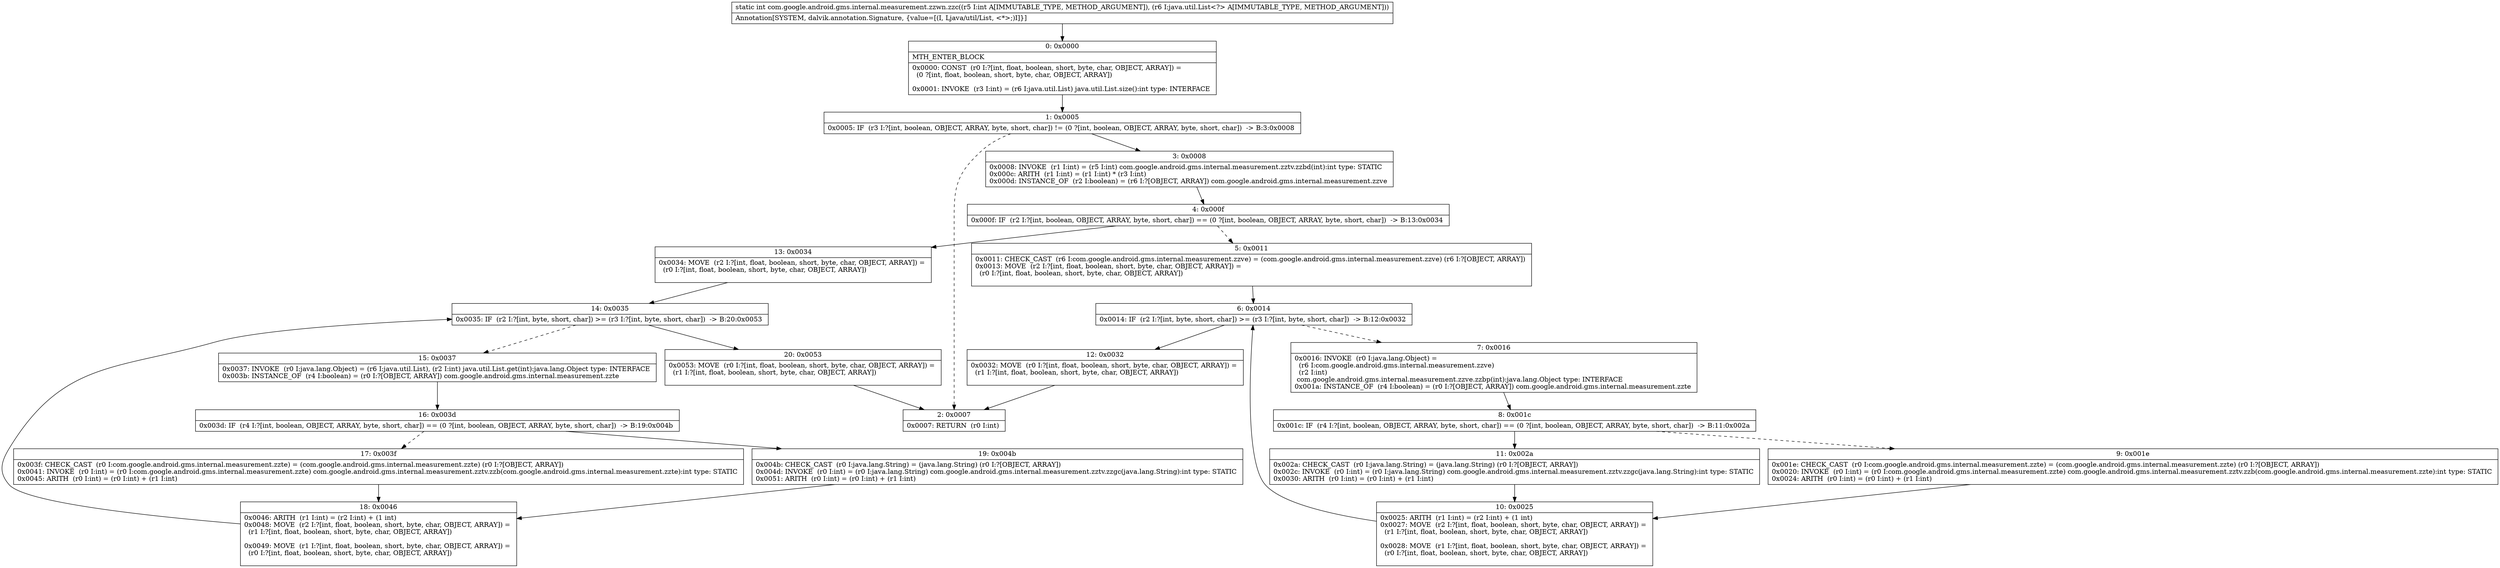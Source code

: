 digraph "CFG forcom.google.android.gms.internal.measurement.zzwn.zzc(ILjava\/util\/List;)I" {
Node_0 [shape=record,label="{0\:\ 0x0000|MTH_ENTER_BLOCK\l|0x0000: CONST  (r0 I:?[int, float, boolean, short, byte, char, OBJECT, ARRAY]) = \l  (0 ?[int, float, boolean, short, byte, char, OBJECT, ARRAY])\l \l0x0001: INVOKE  (r3 I:int) = (r6 I:java.util.List) java.util.List.size():int type: INTERFACE \l}"];
Node_1 [shape=record,label="{1\:\ 0x0005|0x0005: IF  (r3 I:?[int, boolean, OBJECT, ARRAY, byte, short, char]) != (0 ?[int, boolean, OBJECT, ARRAY, byte, short, char])  \-\> B:3:0x0008 \l}"];
Node_2 [shape=record,label="{2\:\ 0x0007|0x0007: RETURN  (r0 I:int) \l}"];
Node_3 [shape=record,label="{3\:\ 0x0008|0x0008: INVOKE  (r1 I:int) = (r5 I:int) com.google.android.gms.internal.measurement.zztv.zzbd(int):int type: STATIC \l0x000c: ARITH  (r1 I:int) = (r1 I:int) * (r3 I:int) \l0x000d: INSTANCE_OF  (r2 I:boolean) = (r6 I:?[OBJECT, ARRAY]) com.google.android.gms.internal.measurement.zzve \l}"];
Node_4 [shape=record,label="{4\:\ 0x000f|0x000f: IF  (r2 I:?[int, boolean, OBJECT, ARRAY, byte, short, char]) == (0 ?[int, boolean, OBJECT, ARRAY, byte, short, char])  \-\> B:13:0x0034 \l}"];
Node_5 [shape=record,label="{5\:\ 0x0011|0x0011: CHECK_CAST  (r6 I:com.google.android.gms.internal.measurement.zzve) = (com.google.android.gms.internal.measurement.zzve) (r6 I:?[OBJECT, ARRAY]) \l0x0013: MOVE  (r2 I:?[int, float, boolean, short, byte, char, OBJECT, ARRAY]) = \l  (r0 I:?[int, float, boolean, short, byte, char, OBJECT, ARRAY])\l \l}"];
Node_6 [shape=record,label="{6\:\ 0x0014|0x0014: IF  (r2 I:?[int, byte, short, char]) \>= (r3 I:?[int, byte, short, char])  \-\> B:12:0x0032 \l}"];
Node_7 [shape=record,label="{7\:\ 0x0016|0x0016: INVOKE  (r0 I:java.lang.Object) = \l  (r6 I:com.google.android.gms.internal.measurement.zzve)\l  (r2 I:int)\l com.google.android.gms.internal.measurement.zzve.zzbp(int):java.lang.Object type: INTERFACE \l0x001a: INSTANCE_OF  (r4 I:boolean) = (r0 I:?[OBJECT, ARRAY]) com.google.android.gms.internal.measurement.zzte \l}"];
Node_8 [shape=record,label="{8\:\ 0x001c|0x001c: IF  (r4 I:?[int, boolean, OBJECT, ARRAY, byte, short, char]) == (0 ?[int, boolean, OBJECT, ARRAY, byte, short, char])  \-\> B:11:0x002a \l}"];
Node_9 [shape=record,label="{9\:\ 0x001e|0x001e: CHECK_CAST  (r0 I:com.google.android.gms.internal.measurement.zzte) = (com.google.android.gms.internal.measurement.zzte) (r0 I:?[OBJECT, ARRAY]) \l0x0020: INVOKE  (r0 I:int) = (r0 I:com.google.android.gms.internal.measurement.zzte) com.google.android.gms.internal.measurement.zztv.zzb(com.google.android.gms.internal.measurement.zzte):int type: STATIC \l0x0024: ARITH  (r0 I:int) = (r0 I:int) + (r1 I:int) \l}"];
Node_10 [shape=record,label="{10\:\ 0x0025|0x0025: ARITH  (r1 I:int) = (r2 I:int) + (1 int) \l0x0027: MOVE  (r2 I:?[int, float, boolean, short, byte, char, OBJECT, ARRAY]) = \l  (r1 I:?[int, float, boolean, short, byte, char, OBJECT, ARRAY])\l \l0x0028: MOVE  (r1 I:?[int, float, boolean, short, byte, char, OBJECT, ARRAY]) = \l  (r0 I:?[int, float, boolean, short, byte, char, OBJECT, ARRAY])\l \l}"];
Node_11 [shape=record,label="{11\:\ 0x002a|0x002a: CHECK_CAST  (r0 I:java.lang.String) = (java.lang.String) (r0 I:?[OBJECT, ARRAY]) \l0x002c: INVOKE  (r0 I:int) = (r0 I:java.lang.String) com.google.android.gms.internal.measurement.zztv.zzgc(java.lang.String):int type: STATIC \l0x0030: ARITH  (r0 I:int) = (r0 I:int) + (r1 I:int) \l}"];
Node_12 [shape=record,label="{12\:\ 0x0032|0x0032: MOVE  (r0 I:?[int, float, boolean, short, byte, char, OBJECT, ARRAY]) = \l  (r1 I:?[int, float, boolean, short, byte, char, OBJECT, ARRAY])\l \l}"];
Node_13 [shape=record,label="{13\:\ 0x0034|0x0034: MOVE  (r2 I:?[int, float, boolean, short, byte, char, OBJECT, ARRAY]) = \l  (r0 I:?[int, float, boolean, short, byte, char, OBJECT, ARRAY])\l \l}"];
Node_14 [shape=record,label="{14\:\ 0x0035|0x0035: IF  (r2 I:?[int, byte, short, char]) \>= (r3 I:?[int, byte, short, char])  \-\> B:20:0x0053 \l}"];
Node_15 [shape=record,label="{15\:\ 0x0037|0x0037: INVOKE  (r0 I:java.lang.Object) = (r6 I:java.util.List), (r2 I:int) java.util.List.get(int):java.lang.Object type: INTERFACE \l0x003b: INSTANCE_OF  (r4 I:boolean) = (r0 I:?[OBJECT, ARRAY]) com.google.android.gms.internal.measurement.zzte \l}"];
Node_16 [shape=record,label="{16\:\ 0x003d|0x003d: IF  (r4 I:?[int, boolean, OBJECT, ARRAY, byte, short, char]) == (0 ?[int, boolean, OBJECT, ARRAY, byte, short, char])  \-\> B:19:0x004b \l}"];
Node_17 [shape=record,label="{17\:\ 0x003f|0x003f: CHECK_CAST  (r0 I:com.google.android.gms.internal.measurement.zzte) = (com.google.android.gms.internal.measurement.zzte) (r0 I:?[OBJECT, ARRAY]) \l0x0041: INVOKE  (r0 I:int) = (r0 I:com.google.android.gms.internal.measurement.zzte) com.google.android.gms.internal.measurement.zztv.zzb(com.google.android.gms.internal.measurement.zzte):int type: STATIC \l0x0045: ARITH  (r0 I:int) = (r0 I:int) + (r1 I:int) \l}"];
Node_18 [shape=record,label="{18\:\ 0x0046|0x0046: ARITH  (r1 I:int) = (r2 I:int) + (1 int) \l0x0048: MOVE  (r2 I:?[int, float, boolean, short, byte, char, OBJECT, ARRAY]) = \l  (r1 I:?[int, float, boolean, short, byte, char, OBJECT, ARRAY])\l \l0x0049: MOVE  (r1 I:?[int, float, boolean, short, byte, char, OBJECT, ARRAY]) = \l  (r0 I:?[int, float, boolean, short, byte, char, OBJECT, ARRAY])\l \l}"];
Node_19 [shape=record,label="{19\:\ 0x004b|0x004b: CHECK_CAST  (r0 I:java.lang.String) = (java.lang.String) (r0 I:?[OBJECT, ARRAY]) \l0x004d: INVOKE  (r0 I:int) = (r0 I:java.lang.String) com.google.android.gms.internal.measurement.zztv.zzgc(java.lang.String):int type: STATIC \l0x0051: ARITH  (r0 I:int) = (r0 I:int) + (r1 I:int) \l}"];
Node_20 [shape=record,label="{20\:\ 0x0053|0x0053: MOVE  (r0 I:?[int, float, boolean, short, byte, char, OBJECT, ARRAY]) = \l  (r1 I:?[int, float, boolean, short, byte, char, OBJECT, ARRAY])\l \l}"];
MethodNode[shape=record,label="{static int com.google.android.gms.internal.measurement.zzwn.zzc((r5 I:int A[IMMUTABLE_TYPE, METHOD_ARGUMENT]), (r6 I:java.util.List\<?\> A[IMMUTABLE_TYPE, METHOD_ARGUMENT]))  | Annotation[SYSTEM, dalvik.annotation.Signature, \{value=[(I, Ljava\/util\/List, \<*\>;)I]\}]\l}"];
MethodNode -> Node_0;
Node_0 -> Node_1;
Node_1 -> Node_2[style=dashed];
Node_1 -> Node_3;
Node_3 -> Node_4;
Node_4 -> Node_5[style=dashed];
Node_4 -> Node_13;
Node_5 -> Node_6;
Node_6 -> Node_7[style=dashed];
Node_6 -> Node_12;
Node_7 -> Node_8;
Node_8 -> Node_9[style=dashed];
Node_8 -> Node_11;
Node_9 -> Node_10;
Node_10 -> Node_6;
Node_11 -> Node_10;
Node_12 -> Node_2;
Node_13 -> Node_14;
Node_14 -> Node_15[style=dashed];
Node_14 -> Node_20;
Node_15 -> Node_16;
Node_16 -> Node_17[style=dashed];
Node_16 -> Node_19;
Node_17 -> Node_18;
Node_18 -> Node_14;
Node_19 -> Node_18;
Node_20 -> Node_2;
}

